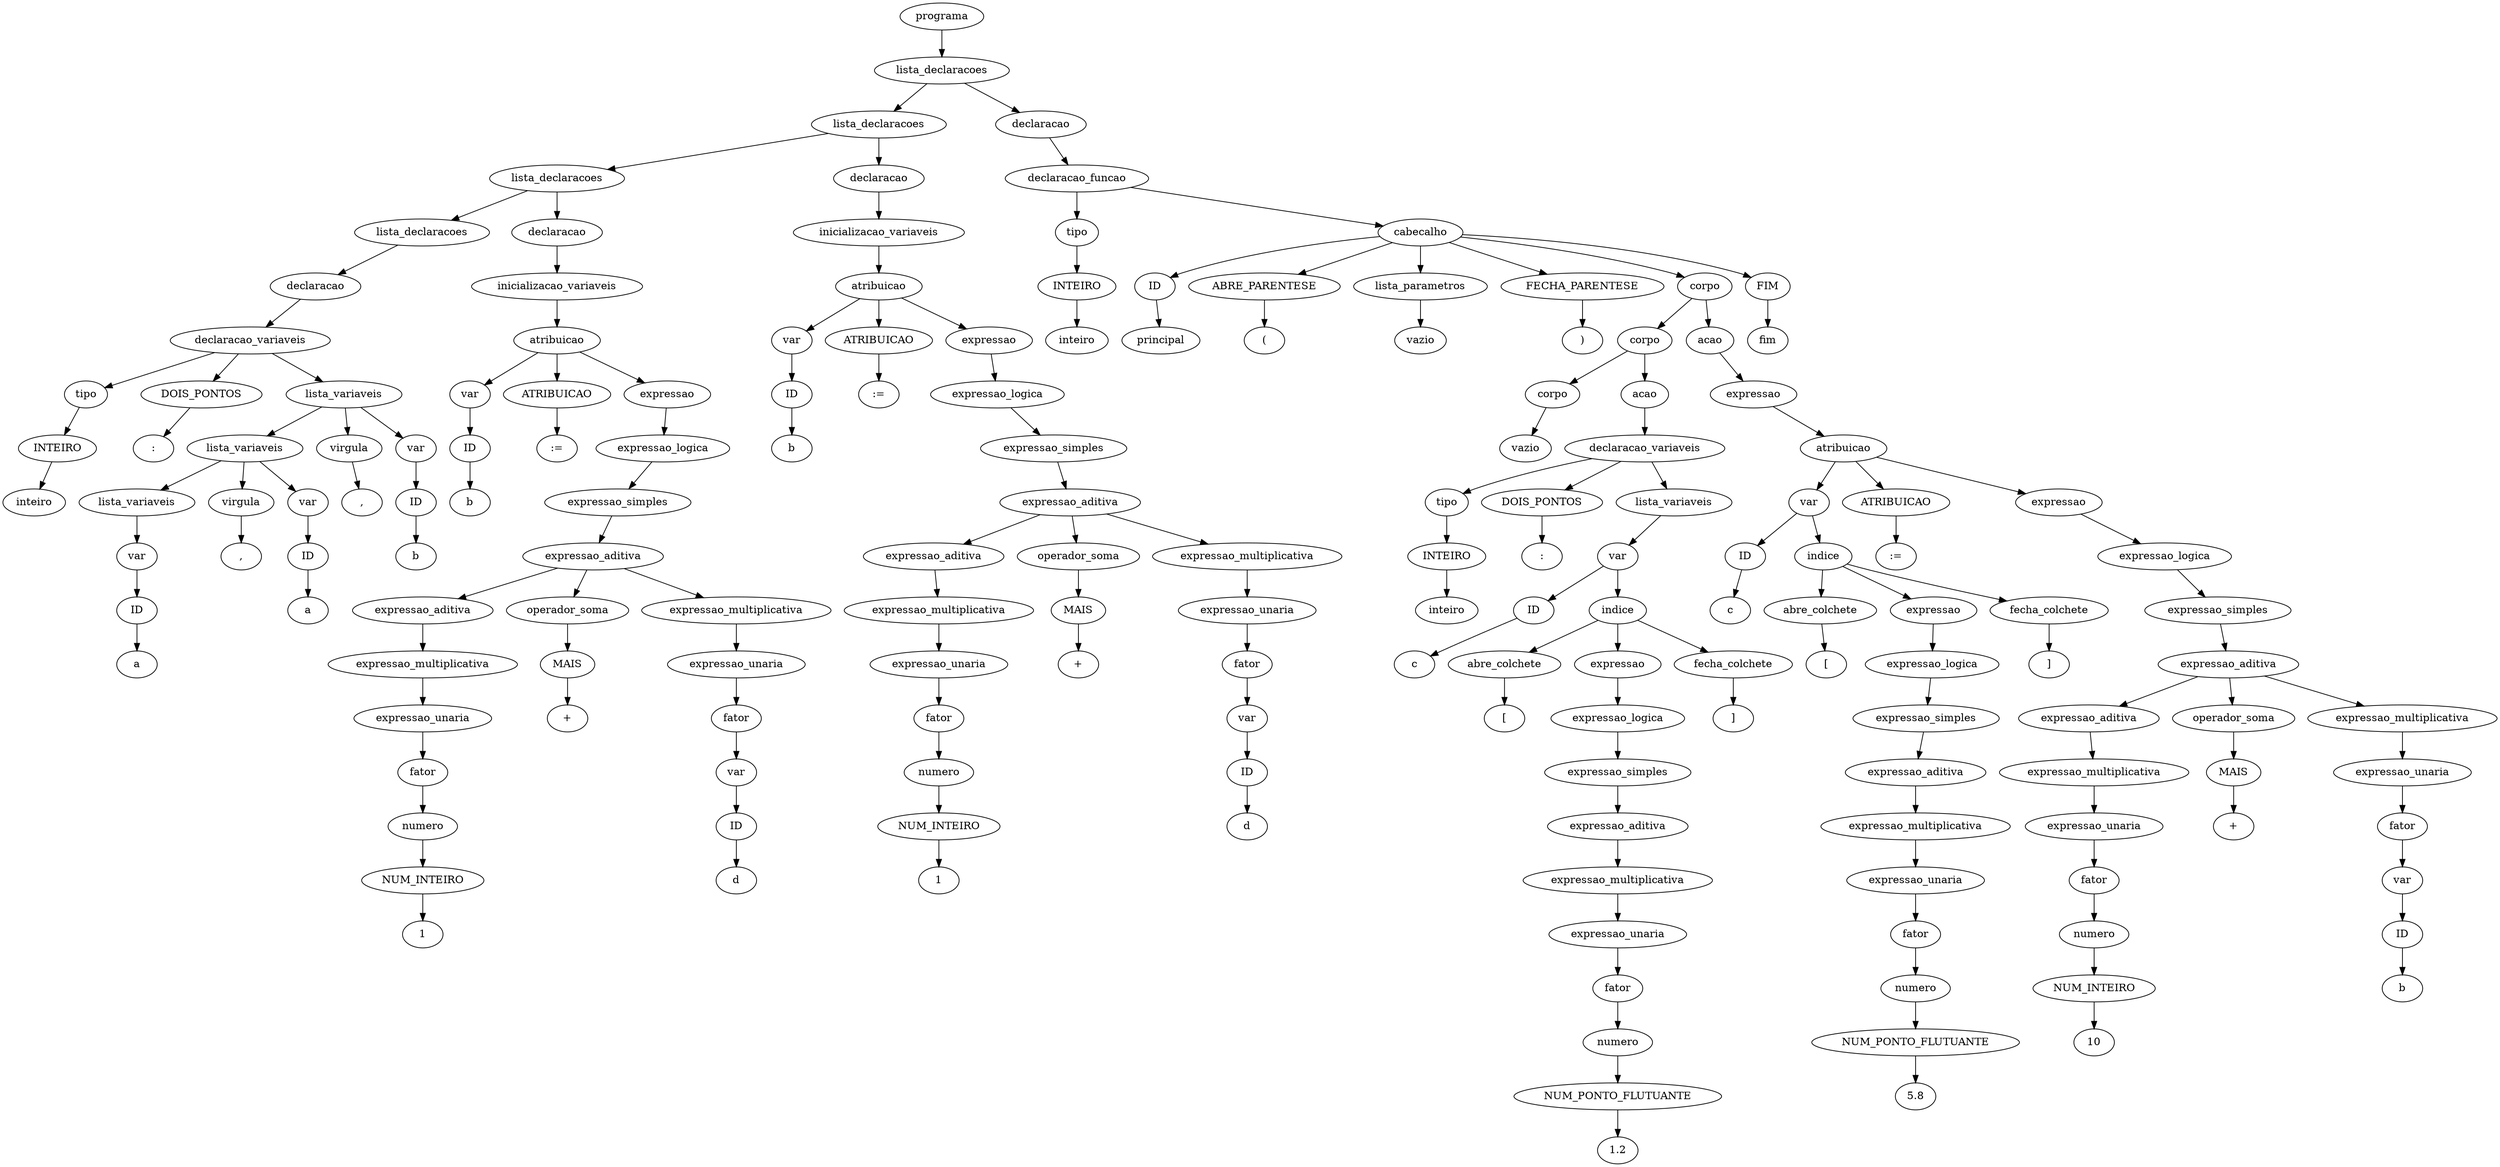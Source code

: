 digraph tree {
    "0x0" [label="programa"];
    "0x1" [label="lista_declaracoes"];
    "0x2" [label="lista_declaracoes"];
    "0x3" [label="lista_declaracoes"];
    "0x4" [label="lista_declaracoes"];
    "0x5" [label="declaracao"];
    "0x6" [label="declaracao_variaveis"];
    "0x7" [label="tipo"];
    "0x8" [label="INTEIRO"];
    "0x9" [label="inteiro"];
    "0xa" [label="DOIS_PONTOS"];
    "0xb" [label=":"];
    "0xc" [label="lista_variaveis"];
    "0xd" [label="lista_variaveis"];
    "0xe" [label="lista_variaveis"];
    "0xf" [label="var"];
    "0x10" [label="ID"];
    "0x11" [label="a"];
    "0x12" [label="virgula"];
    "0x13" [label=","];
    "0x14" [label="var"];
    "0x15" [label="ID"];
    "0x16" [label="a"];
    "0x17" [label="virgula"];
    "0x18" [label=","];
    "0x19" [label="var"];
    "0x1a" [label="ID"];
    "0x1b" [label="b"];
    "0x1c" [label="declaracao"];
    "0x1d" [label="inicializacao_variaveis"];
    "0x1e" [label="atribuicao"];
    "0x1f" [label="var"];
    "0x20" [label="ID"];
    "0x21" [label="b"];
    "0x22" [label="ATRIBUICAO"];
    "0x23" [label=":="];
    "0x24" [label="expressao"];
    "0x25" [label="expressao_logica"];
    "0x26" [label="expressao_simples"];
    "0x27" [label="expressao_aditiva"];
    "0x28" [label="expressao_aditiva"];
    "0x29" [label="expressao_multiplicativa"];
    "0x2a" [label="expressao_unaria"];
    "0x2b" [label="fator"];
    "0x2c" [label="numero"];
    "0x2d" [label="NUM_INTEIRO"];
    "0x2e" [label="1"];
    "0x2f" [label="operador_soma"];
    "0x30" [label="MAIS"];
    "0x31" [label="+"];
    "0x32" [label="expressao_multiplicativa"];
    "0x33" [label="expressao_unaria"];
    "0x34" [label="fator"];
    "0x35" [label="var"];
    "0x36" [label="ID"];
    "0x37" [label="d"];
    "0x38" [label="declaracao"];
    "0x39" [label="inicializacao_variaveis"];
    "0x3a" [label="atribuicao"];
    "0x3b" [label="var"];
    "0x3c" [label="ID"];
    "0x3d" [label="b"];
    "0x3e" [label="ATRIBUICAO"];
    "0x3f" [label=":="];
    "0x40" [label="expressao"];
    "0x41" [label="expressao_logica"];
    "0x42" [label="expressao_simples"];
    "0x43" [label="expressao_aditiva"];
    "0x44" [label="expressao_aditiva"];
    "0x45" [label="expressao_multiplicativa"];
    "0x46" [label="expressao_unaria"];
    "0x47" [label="fator"];
    "0x48" [label="numero"];
    "0x49" [label="NUM_INTEIRO"];
    "0x4a" [label="1"];
    "0x4b" [label="operador_soma"];
    "0x4c" [label="MAIS"];
    "0x4d" [label="+"];
    "0x4e" [label="expressao_multiplicativa"];
    "0x4f" [label="expressao_unaria"];
    "0x50" [label="fator"];
    "0x51" [label="var"];
    "0x52" [label="ID"];
    "0x53" [label="d"];
    "0x54" [label="declaracao"];
    "0x55" [label="declaracao_funcao"];
    "0x56" [label="tipo"];
    "0x57" [label="INTEIRO"];
    "0x58" [label="inteiro"];
    "0x59" [label="cabecalho"];
    "0x5a" [label="ID"];
    "0x5b" [label="principal"];
    "0x5c" [label="ABRE_PARENTESE"];
    "0x5d" [label="("];
    "0x5e" [label="lista_parametros"];
    "0x5f" [label="vazio"];
    "0x60" [label="FECHA_PARENTESE"];
    "0x61" [label=")"];
    "0x62" [label="corpo"];
    "0x63" [label="corpo"];
    "0x64" [label="corpo"];
    "0x65" [label="vazio"];
    "0x66" [label="acao"];
    "0x67" [label="declaracao_variaveis"];
    "0x68" [label="tipo"];
    "0x69" [label="INTEIRO"];
    "0x6a" [label="inteiro"];
    "0x6b" [label="DOIS_PONTOS"];
    "0x6c" [label=":"];
    "0x6d" [label="lista_variaveis"];
    "0x6e" [label="var"];
    "0x6f" [label="ID"];
    "0x70" [label="c"];
    "0x71" [label="indice"];
    "0x72" [label="abre_colchete"];
    "0x73" [label="["];
    "0x74" [label="expressao"];
    "0x75" [label="expressao_logica"];
    "0x76" [label="expressao_simples"];
    "0x77" [label="expressao_aditiva"];
    "0x78" [label="expressao_multiplicativa"];
    "0x79" [label="expressao_unaria"];
    "0x7a" [label="fator"];
    "0x7b" [label="numero"];
    "0x7c" [label="NUM_PONTO_FLUTUANTE"];
    "0x7d" [label="1.2"];
    "0x7e" [label="fecha_colchete"];
    "0x7f" [label="]"];
    "0x80" [label="acao"];
    "0x81" [label="expressao"];
    "0x82" [label="atribuicao"];
    "0x83" [label="var"];
    "0x84" [label="ID"];
    "0x85" [label="c"];
    "0x86" [label="indice"];
    "0x87" [label="abre_colchete"];
    "0x88" [label="["];
    "0x89" [label="expressao"];
    "0x8a" [label="expressao_logica"];
    "0x8b" [label="expressao_simples"];
    "0x8c" [label="expressao_aditiva"];
    "0x8d" [label="expressao_multiplicativa"];
    "0x8e" [label="expressao_unaria"];
    "0x8f" [label="fator"];
    "0x90" [label="numero"];
    "0x91" [label="NUM_PONTO_FLUTUANTE"];
    "0x92" [label="5.8"];
    "0x93" [label="fecha_colchete"];
    "0x94" [label="]"];
    "0x95" [label="ATRIBUICAO"];
    "0x96" [label=":="];
    "0x97" [label="expressao"];
    "0x98" [label="expressao_logica"];
    "0x99" [label="expressao_simples"];
    "0x9a" [label="expressao_aditiva"];
    "0x9b" [label="expressao_aditiva"];
    "0x9c" [label="expressao_multiplicativa"];
    "0x9d" [label="expressao_unaria"];
    "0x9e" [label="fator"];
    "0x9f" [label="numero"];
    "0xa0" [label="NUM_INTEIRO"];
    "0xa1" [label="10"];
    "0xa2" [label="operador_soma"];
    "0xa3" [label="MAIS"];
    "0xa4" [label="+"];
    "0xa5" [label="expressao_multiplicativa"];
    "0xa6" [label="expressao_unaria"];
    "0xa7" [label="fator"];
    "0xa8" [label="var"];
    "0xa9" [label="ID"];
    "0xaa" [label="b"];
    "0xab" [label="FIM"];
    "0xac" [label="fim"];
    "0x0" -> "0x1";
    "0x1" -> "0x2";
    "0x1" -> "0x54";
    "0x2" -> "0x3";
    "0x2" -> "0x38";
    "0x3" -> "0x4";
    "0x3" -> "0x1c";
    "0x4" -> "0x5";
    "0x5" -> "0x6";
    "0x6" -> "0x7";
    "0x6" -> "0xa";
    "0x6" -> "0xc";
    "0x7" -> "0x8";
    "0x8" -> "0x9";
    "0xa" -> "0xb";
    "0xc" -> "0xd";
    "0xc" -> "0x17";
    "0xc" -> "0x19";
    "0xd" -> "0xe";
    "0xd" -> "0x12";
    "0xd" -> "0x14";
    "0xe" -> "0xf";
    "0xf" -> "0x10";
    "0x10" -> "0x11";
    "0x12" -> "0x13";
    "0x14" -> "0x15";
    "0x15" -> "0x16";
    "0x17" -> "0x18";
    "0x19" -> "0x1a";
    "0x1a" -> "0x1b";
    "0x1c" -> "0x1d";
    "0x1d" -> "0x1e";
    "0x1e" -> "0x1f";
    "0x1e" -> "0x22";
    "0x1e" -> "0x24";
    "0x1f" -> "0x20";
    "0x20" -> "0x21";
    "0x22" -> "0x23";
    "0x24" -> "0x25";
    "0x25" -> "0x26";
    "0x26" -> "0x27";
    "0x27" -> "0x28";
    "0x27" -> "0x2f";
    "0x27" -> "0x32";
    "0x28" -> "0x29";
    "0x29" -> "0x2a";
    "0x2a" -> "0x2b";
    "0x2b" -> "0x2c";
    "0x2c" -> "0x2d";
    "0x2d" -> "0x2e";
    "0x2f" -> "0x30";
    "0x30" -> "0x31";
    "0x32" -> "0x33";
    "0x33" -> "0x34";
    "0x34" -> "0x35";
    "0x35" -> "0x36";
    "0x36" -> "0x37";
    "0x38" -> "0x39";
    "0x39" -> "0x3a";
    "0x3a" -> "0x3b";
    "0x3a" -> "0x3e";
    "0x3a" -> "0x40";
    "0x3b" -> "0x3c";
    "0x3c" -> "0x3d";
    "0x3e" -> "0x3f";
    "0x40" -> "0x41";
    "0x41" -> "0x42";
    "0x42" -> "0x43";
    "0x43" -> "0x44";
    "0x43" -> "0x4b";
    "0x43" -> "0x4e";
    "0x44" -> "0x45";
    "0x45" -> "0x46";
    "0x46" -> "0x47";
    "0x47" -> "0x48";
    "0x48" -> "0x49";
    "0x49" -> "0x4a";
    "0x4b" -> "0x4c";
    "0x4c" -> "0x4d";
    "0x4e" -> "0x4f";
    "0x4f" -> "0x50";
    "0x50" -> "0x51";
    "0x51" -> "0x52";
    "0x52" -> "0x53";
    "0x54" -> "0x55";
    "0x55" -> "0x56";
    "0x55" -> "0x59";
    "0x56" -> "0x57";
    "0x57" -> "0x58";
    "0x59" -> "0x5a";
    "0x59" -> "0x5c";
    "0x59" -> "0x5e";
    "0x59" -> "0x60";
    "0x59" -> "0x62";
    "0x59" -> "0xab";
    "0x5a" -> "0x5b";
    "0x5c" -> "0x5d";
    "0x5e" -> "0x5f";
    "0x60" -> "0x61";
    "0x62" -> "0x63";
    "0x62" -> "0x80";
    "0x63" -> "0x64";
    "0x63" -> "0x66";
    "0x64" -> "0x65";
    "0x66" -> "0x67";
    "0x67" -> "0x68";
    "0x67" -> "0x6b";
    "0x67" -> "0x6d";
    "0x68" -> "0x69";
    "0x69" -> "0x6a";
    "0x6b" -> "0x6c";
    "0x6d" -> "0x6e";
    "0x6e" -> "0x6f";
    "0x6e" -> "0x71";
    "0x6f" -> "0x70";
    "0x71" -> "0x72";
    "0x71" -> "0x74";
    "0x71" -> "0x7e";
    "0x72" -> "0x73";
    "0x74" -> "0x75";
    "0x75" -> "0x76";
    "0x76" -> "0x77";
    "0x77" -> "0x78";
    "0x78" -> "0x79";
    "0x79" -> "0x7a";
    "0x7a" -> "0x7b";
    "0x7b" -> "0x7c";
    "0x7c" -> "0x7d";
    "0x7e" -> "0x7f";
    "0x80" -> "0x81";
    "0x81" -> "0x82";
    "0x82" -> "0x83";
    "0x82" -> "0x95";
    "0x82" -> "0x97";
    "0x83" -> "0x84";
    "0x83" -> "0x86";
    "0x84" -> "0x85";
    "0x86" -> "0x87";
    "0x86" -> "0x89";
    "0x86" -> "0x93";
    "0x87" -> "0x88";
    "0x89" -> "0x8a";
    "0x8a" -> "0x8b";
    "0x8b" -> "0x8c";
    "0x8c" -> "0x8d";
    "0x8d" -> "0x8e";
    "0x8e" -> "0x8f";
    "0x8f" -> "0x90";
    "0x90" -> "0x91";
    "0x91" -> "0x92";
    "0x93" -> "0x94";
    "0x95" -> "0x96";
    "0x97" -> "0x98";
    "0x98" -> "0x99";
    "0x99" -> "0x9a";
    "0x9a" -> "0x9b";
    "0x9a" -> "0xa2";
    "0x9a" -> "0xa5";
    "0x9b" -> "0x9c";
    "0x9c" -> "0x9d";
    "0x9d" -> "0x9e";
    "0x9e" -> "0x9f";
    "0x9f" -> "0xa0";
    "0xa0" -> "0xa1";
    "0xa2" -> "0xa3";
    "0xa3" -> "0xa4";
    "0xa5" -> "0xa6";
    "0xa6" -> "0xa7";
    "0xa7" -> "0xa8";
    "0xa8" -> "0xa9";
    "0xa9" -> "0xaa";
    "0xab" -> "0xac";
}
